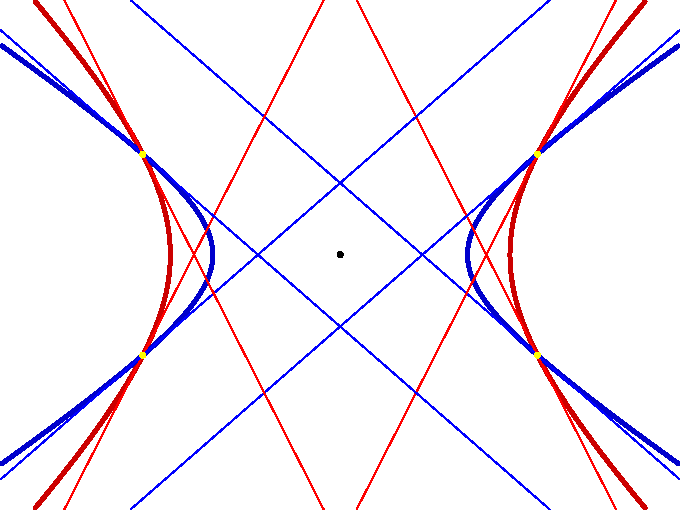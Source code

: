 import geometry;
size(12cm);

point C=(0,0);
dot(C);

hyperbola[] h;
h[0]=hyperbola(C,2,2);
h[1]=hyperbola(C,1.5,1);

draw(h[0], 2bp+0.8*red);
draw(h[1], 2bp+0.8*blue);

point[] P=intersectionpoints(h[0],h[1]);

line[] l;
for (int i=0; i < P.length; ++i) {
  for (int j=0; j < 2; ++j) {
    /*<asyxml><view file="modules/geometry.asy" type="line[]" signature="tangents(hyperbola,point)"/></asyxml>*/
    l=tangents(h[j],P[i]);
    draw(l[0], j == 0 ? red : blue);
  }
}

dot(P, yellow);

// Enlarge the bounding box of the current picture.
draw(box((-4,-3), (4,3)), invisible);
